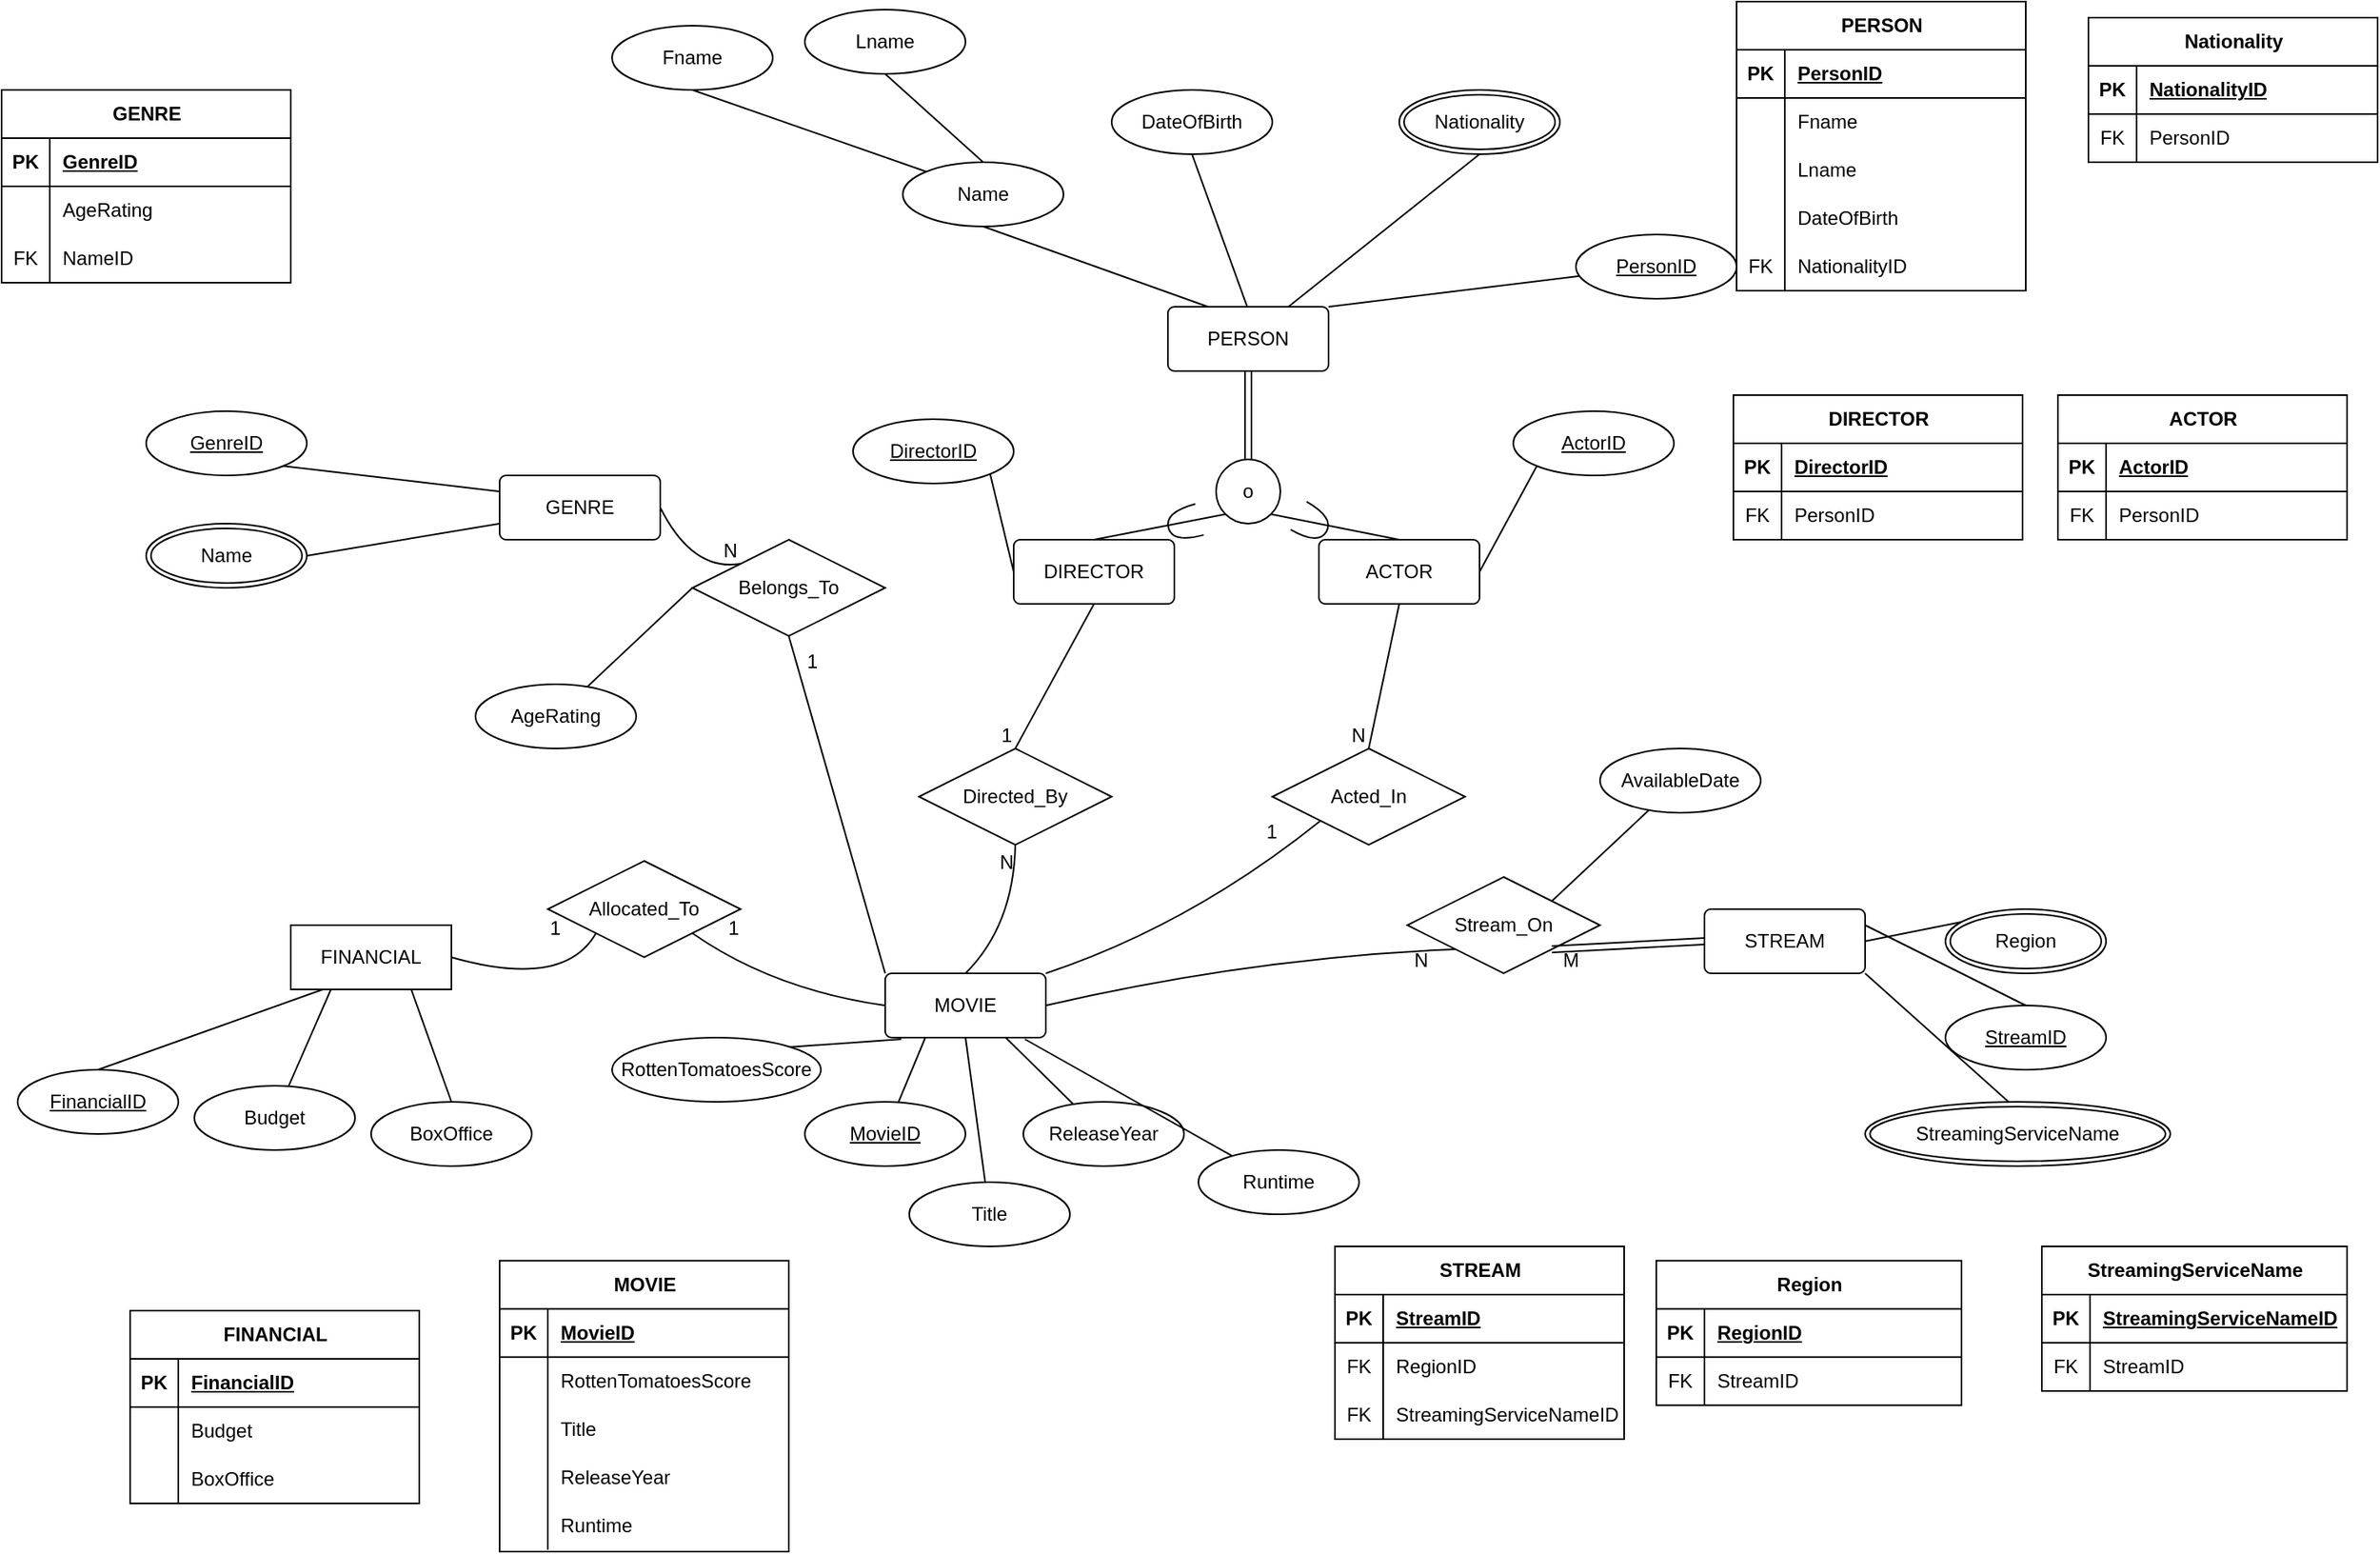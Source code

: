 <mxfile version="24.0.2" type="github">
  <diagram id="R2lEEEUBdFMjLlhIrx00" name="Page-1">
    <mxGraphModel dx="1443" dy="652" grid="1" gridSize="10" guides="1" tooltips="1" connect="1" arrows="1" fold="1" page="1" pageScale="1" pageWidth="850" pageHeight="1100" math="0" shadow="0" extFonts="Permanent Marker^https://fonts.googleapis.com/css?family=Permanent+Marker">
      <root>
        <mxCell id="0" />
        <mxCell id="1" parent="0" />
        <mxCell id="fxX5GoJw1D74PvkWUNWs-8" value="" style="endArrow=none;html=1;rounded=0;fontSize=12;startSize=8;endSize=8;curved=1;exitX=0.25;exitY=0;exitDx=0;exitDy=0;entryX=0.5;entryY=1;entryDx=0;entryDy=0;" parent="1" source="fxX5GoJw1D74PvkWUNWs-40" target="fxX5GoJw1D74PvkWUNWs-46" edge="1">
          <mxGeometry width="50" height="50" relative="1" as="geometry">
            <mxPoint x="-4.0" y="195.36" as="sourcePoint" />
            <mxPoint x="-56.941" y="174.888" as="targetPoint" />
          </mxGeometry>
        </mxCell>
        <mxCell id="fxX5GoJw1D74PvkWUNWs-11" value="" style="endArrow=none;html=1;rounded=0;fontSize=12;startSize=8;endSize=8;curved=1;exitX=0.506;exitY=0.087;exitDx=0;exitDy=0;exitPerimeter=0;entryX=0.5;entryY=1;entryDx=0;entryDy=0;" parent="1" source="fxX5GoJw1D74PvkWUNWs-40" target="fxX5GoJw1D74PvkWUNWs-47" edge="1">
          <mxGeometry width="50" height="50" relative="1" as="geometry">
            <mxPoint x="26.96" y="196.98" as="sourcePoint" />
            <mxPoint x="32.749" y="134.941" as="targetPoint" />
          </mxGeometry>
        </mxCell>
        <mxCell id="fxX5GoJw1D74PvkWUNWs-14" value="" style="endArrow=none;html=1;rounded=0;fontSize=12;startSize=8;endSize=8;curved=1;exitX=0.75;exitY=0;exitDx=0;exitDy=0;entryX=0.5;entryY=1;entryDx=0;entryDy=0;" parent="1" source="fxX5GoJw1D74PvkWUNWs-40" target="e88FpIEF1NWtb49Bq8nE-19" edge="1">
          <mxGeometry width="50" height="50" relative="1" as="geometry">
            <mxPoint x="101.0" y="225" as="sourcePoint" />
            <mxPoint x="171" y="125" as="targetPoint" />
          </mxGeometry>
        </mxCell>
        <mxCell id="fxX5GoJw1D74PvkWUNWs-16" value="" style="endArrow=none;html=1;rounded=0;fontSize=12;startSize=8;endSize=8;curved=1;exitX=0;exitY=0;exitDx=0;exitDy=0;entryX=0.5;entryY=1;entryDx=0;entryDy=0;" parent="1" source="fxX5GoJw1D74PvkWUNWs-46" target="fxX5GoJw1D74PvkWUNWs-49" edge="1">
          <mxGeometry width="50" height="50" relative="1" as="geometry">
            <mxPoint x="-143.44" y="121.24" as="sourcePoint" />
            <mxPoint x="-272.1" y="87.96" as="targetPoint" />
          </mxGeometry>
        </mxCell>
        <mxCell id="fxX5GoJw1D74PvkWUNWs-30" value="" style="endArrow=none;html=1;rounded=0;fontSize=12;startSize=8;endSize=8;curved=1;entryX=0.5;entryY=1;entryDx=0;entryDy=0;exitX=0.5;exitY=0;exitDx=0;exitDy=0;" parent="1" source="fxX5GoJw1D74PvkWUNWs-46" target="fxX5GoJw1D74PvkWUNWs-50" edge="1">
          <mxGeometry width="50" height="50" relative="1" as="geometry">
            <mxPoint x="-134.32" y="117.64" as="sourcePoint" />
            <mxPoint x="-139" y="90" as="targetPoint" />
          </mxGeometry>
        </mxCell>
        <mxCell id="fxX5GoJw1D74PvkWUNWs-34" value="" style="endArrow=none;html=1;rounded=0;fontSize=12;startSize=8;endSize=8;curved=1;exitX=0.5;exitY=0;exitDx=0;exitDy=0;entryX=0;entryY=1;entryDx=0;entryDy=0;" parent="1" source="fxX5GoJw1D74PvkWUNWs-39" target="Y_qJSl2oarL1sRx_zYZ1-1" edge="1">
          <mxGeometry width="50" height="50" relative="1" as="geometry">
            <mxPoint x="-84" y="325" as="sourcePoint" />
            <mxPoint x="41.0" y="255" as="targetPoint" />
          </mxGeometry>
        </mxCell>
        <mxCell id="fxX5GoJw1D74PvkWUNWs-38" value="ACTOR" style="rounded=1;arcSize=10;whiteSpace=wrap;html=1;align=center;" parent="1" vertex="1">
          <mxGeometry x="100" y="350" width="100" height="40" as="geometry" />
        </mxCell>
        <mxCell id="fxX5GoJw1D74PvkWUNWs-39" value="DIRECTOR" style="rounded=1;arcSize=10;whiteSpace=wrap;html=1;align=center;" parent="1" vertex="1">
          <mxGeometry x="-90" y="350" width="100" height="40" as="geometry" />
        </mxCell>
        <mxCell id="fxX5GoJw1D74PvkWUNWs-40" value="PERSON" style="rounded=1;arcSize=10;whiteSpace=wrap;html=1;align=center;" parent="1" vertex="1">
          <mxGeometry x="6" y="205" width="100" height="40" as="geometry" />
        </mxCell>
        <mxCell id="fxX5GoJw1D74PvkWUNWs-43" value="MOVIE" style="rounded=1;arcSize=10;whiteSpace=wrap;html=1;align=center;" parent="1" vertex="1">
          <mxGeometry x="-170" y="620" width="100" height="40" as="geometry" />
        </mxCell>
        <mxCell id="fxX5GoJw1D74PvkWUNWs-44" value="GENRE" style="rounded=1;arcSize=10;whiteSpace=wrap;html=1;align=center;" parent="1" vertex="1">
          <mxGeometry x="-410" y="310" width="100" height="40" as="geometry" />
        </mxCell>
        <mxCell id="fxX5GoJw1D74PvkWUNWs-45" value="&lt;div&gt;STREAM&lt;/div&gt;" style="rounded=1;arcSize=10;whiteSpace=wrap;html=1;align=center;" parent="1" vertex="1">
          <mxGeometry x="340" y="580" width="100" height="40" as="geometry" />
        </mxCell>
        <mxCell id="fxX5GoJw1D74PvkWUNWs-46" value="Name" style="ellipse;whiteSpace=wrap;html=1;align=center;" parent="1" vertex="1">
          <mxGeometry x="-159" y="115" width="100" height="40" as="geometry" />
        </mxCell>
        <mxCell id="fxX5GoJw1D74PvkWUNWs-47" value="DateOfBirth" style="ellipse;whiteSpace=wrap;html=1;align=center;" parent="1" vertex="1">
          <mxGeometry x="-29" y="70" width="100" height="40" as="geometry" />
        </mxCell>
        <mxCell id="fxX5GoJw1D74PvkWUNWs-49" value="Fname" style="ellipse;whiteSpace=wrap;html=1;align=center;" parent="1" vertex="1">
          <mxGeometry x="-340" y="30" width="100" height="40" as="geometry" />
        </mxCell>
        <mxCell id="fxX5GoJw1D74PvkWUNWs-50" value="Lname" style="ellipse;whiteSpace=wrap;html=1;align=center;" parent="1" vertex="1">
          <mxGeometry x="-220" y="20" width="100" height="40" as="geometry" />
        </mxCell>
        <mxCell id="fxX5GoJw1D74PvkWUNWs-51" value="" style="endArrow=none;html=1;rounded=0;fontSize=12;startSize=8;endSize=8;curved=1;entryX=1;entryY=1;entryDx=0;entryDy=0;exitX=0.5;exitY=0;exitDx=0;exitDy=0;" parent="1" source="fxX5GoJw1D74PvkWUNWs-38" target="Y_qJSl2oarL1sRx_zYZ1-1" edge="1">
          <mxGeometry relative="1" as="geometry">
            <mxPoint x="-49" y="295" as="sourcePoint" />
            <mxPoint x="111" y="295" as="targetPoint" />
          </mxGeometry>
        </mxCell>
        <mxCell id="fxX5GoJw1D74PvkWUNWs-55" value="" style="endArrow=none;html=1;rounded=0;fontSize=12;startSize=8;endSize=8;curved=1;exitX=1;exitY=1;exitDx=0;exitDy=0;entryX=0;entryY=0.5;entryDx=0;entryDy=0;" parent="1" source="qy2jAAidcB_i0tZy5J_H-33" target="fxX5GoJw1D74PvkWUNWs-39" edge="1">
          <mxGeometry relative="1" as="geometry">
            <mxPoint x="-129.0" y="315" as="sourcePoint" />
            <mxPoint x="-79" y="375" as="targetPoint" />
          </mxGeometry>
        </mxCell>
        <mxCell id="fxX5GoJw1D74PvkWUNWs-56" value="" style="endArrow=none;html=1;rounded=0;fontSize=12;startSize=8;endSize=8;curved=1;exitX=1;exitY=0.5;exitDx=0;exitDy=0;entryX=0;entryY=1;entryDx=0;entryDy=0;" parent="1" source="fxX5GoJw1D74PvkWUNWs-38" target="qy2jAAidcB_i0tZy5J_H-34" edge="1">
          <mxGeometry relative="1" as="geometry">
            <mxPoint x="191" y="295" as="sourcePoint" />
            <mxPoint x="241.0" y="315" as="targetPoint" />
          </mxGeometry>
        </mxCell>
        <mxCell id="qy2jAAidcB_i0tZy5J_H-3" value="" style="endArrow=none;html=1;rounded=0;fontSize=12;startSize=8;endSize=8;curved=1;exitX=0.5;exitY=1;exitDx=0;exitDy=0;" parent="1" source="fxX5GoJw1D74PvkWUNWs-43" target="qy2jAAidcB_i0tZy5J_H-4" edge="1">
          <mxGeometry relative="1" as="geometry">
            <mxPoint x="-95" y="680" as="sourcePoint" />
            <mxPoint x="-75" y="690" as="targetPoint" />
          </mxGeometry>
        </mxCell>
        <mxCell id="qy2jAAidcB_i0tZy5J_H-4" value="Title" style="ellipse;whiteSpace=wrap;html=1;align=center;" parent="1" vertex="1">
          <mxGeometry x="-155" y="750" width="100" height="40" as="geometry" />
        </mxCell>
        <mxCell id="qy2jAAidcB_i0tZy5J_H-5" value="" style="endArrow=none;html=1;rounded=0;fontSize=12;startSize=8;endSize=8;curved=1;exitX=0.75;exitY=1;exitDx=0;exitDy=0;" parent="1" source="fxX5GoJw1D74PvkWUNWs-43" target="qy2jAAidcB_i0tZy5J_H-6" edge="1">
          <mxGeometry relative="1" as="geometry">
            <mxPoint x="-74" y="704.5" as="sourcePoint" />
            <mxPoint x="-45" y="690" as="targetPoint" />
          </mxGeometry>
        </mxCell>
        <mxCell id="qy2jAAidcB_i0tZy5J_H-6" value="ReleaseYear" style="ellipse;whiteSpace=wrap;html=1;align=center;" parent="1" vertex="1">
          <mxGeometry x="-84" y="700" width="100" height="40" as="geometry" />
        </mxCell>
        <mxCell id="qy2jAAidcB_i0tZy5J_H-7" value="" style="endArrow=none;html=1;rounded=0;fontSize=12;startSize=8;endSize=8;curved=1;exitX=0.87;exitY=1.025;exitDx=0;exitDy=0;exitPerimeter=0;" parent="1" source="fxX5GoJw1D74PvkWUNWs-43" target="qy2jAAidcB_i0tZy5J_H-8" edge="1">
          <mxGeometry relative="1" as="geometry">
            <mxPoint x="-44" y="670" as="sourcePoint" />
            <mxPoint x="75" y="750" as="targetPoint" />
          </mxGeometry>
        </mxCell>
        <mxCell id="qy2jAAidcB_i0tZy5J_H-8" value="&lt;div&gt;Runtime&lt;/div&gt;" style="ellipse;whiteSpace=wrap;html=1;align=center;" parent="1" vertex="1">
          <mxGeometry x="25" y="730" width="100" height="40" as="geometry" />
        </mxCell>
        <mxCell id="qy2jAAidcB_i0tZy5J_H-9" value="" style="endArrow=none;html=1;rounded=0;fontSize=12;startSize=8;endSize=8;curved=1;entryX=0.1;entryY=1.025;entryDx=0;entryDy=0;entryPerimeter=0;exitX=1;exitY=0;exitDx=0;exitDy=0;" parent="1" source="qy2jAAidcB_i0tZy5J_H-12" target="fxX5GoJw1D74PvkWUNWs-43" edge="1">
          <mxGeometry relative="1" as="geometry">
            <mxPoint x="-245" y="650" as="sourcePoint" />
            <mxPoint x="-134" y="670" as="targetPoint" />
          </mxGeometry>
        </mxCell>
        <mxCell id="qy2jAAidcB_i0tZy5J_H-12" value="RottenTomatoesScore" style="ellipse;whiteSpace=wrap;html=1;align=center;" parent="1" vertex="1">
          <mxGeometry x="-340" y="660" width="130" height="40" as="geometry" />
        </mxCell>
        <mxCell id="qy2jAAidcB_i0tZy5J_H-13" value="" style="endArrow=none;html=1;rounded=0;fontSize=12;startSize=8;endSize=8;curved=1;exitX=0.25;exitY=1;exitDx=0;exitDy=0;" parent="1" source="Cwoue6mmqYgSt9HGA66z-36" target="qy2jAAidcB_i0tZy5J_H-14" edge="1">
          <mxGeometry relative="1" as="geometry">
            <mxPoint x="-95" y="660" as="sourcePoint" />
            <mxPoint x="-45" y="830" as="targetPoint" />
          </mxGeometry>
        </mxCell>
        <mxCell id="qy2jAAidcB_i0tZy5J_H-14" value="Budget" style="ellipse;whiteSpace=wrap;html=1;align=center;" parent="1" vertex="1">
          <mxGeometry x="-600" y="690" width="100" height="40" as="geometry" />
        </mxCell>
        <mxCell id="qy2jAAidcB_i0tZy5J_H-15" value="" style="endArrow=none;html=1;rounded=0;fontSize=12;startSize=8;endSize=8;curved=1;entryX=0.75;entryY=1;entryDx=0;entryDy=0;exitX=0.5;exitY=0;exitDx=0;exitDy=0;" parent="1" source="qy2jAAidcB_i0tZy5J_H-16" target="Cwoue6mmqYgSt9HGA66z-36" edge="1">
          <mxGeometry relative="1" as="geometry">
            <mxPoint x="-175" y="810" as="sourcePoint" />
            <mxPoint x="-155" y="800" as="targetPoint" />
          </mxGeometry>
        </mxCell>
        <mxCell id="qy2jAAidcB_i0tZy5J_H-16" value="BoxOffice" style="ellipse;whiteSpace=wrap;html=1;align=center;" parent="1" vertex="1">
          <mxGeometry x="-490" y="700" width="100" height="40" as="geometry" />
        </mxCell>
        <mxCell id="qy2jAAidcB_i0tZy5J_H-17" value="" style="endArrow=none;html=1;rounded=0;fontSize=12;startSize=8;endSize=8;curved=1;entryX=0;entryY=0.25;entryDx=0;entryDy=0;exitX=1;exitY=1;exitDx=0;exitDy=0;" parent="1" source="qy2jAAidcB_i0tZy5J_H-41" target="fxX5GoJw1D74PvkWUNWs-44" edge="1">
          <mxGeometry relative="1" as="geometry">
            <mxPoint x="-527.2" y="311.16" as="sourcePoint" />
            <mxPoint x="-450" y="310" as="targetPoint" />
          </mxGeometry>
        </mxCell>
        <mxCell id="qy2jAAidcB_i0tZy5J_H-19" value="" style="endArrow=none;html=1;rounded=0;fontSize=12;startSize=8;endSize=8;curved=1;entryX=0;entryY=0.75;entryDx=0;entryDy=0;exitX=1;exitY=0.5;exitDx=0;exitDy=0;" parent="1" source="qy2jAAidcB_i0tZy5J_H-31" target="fxX5GoJw1D74PvkWUNWs-44" edge="1">
          <mxGeometry relative="1" as="geometry">
            <mxPoint x="-550" y="360" as="sourcePoint" />
            <mxPoint x="-440" y="350" as="targetPoint" />
          </mxGeometry>
        </mxCell>
        <mxCell id="qy2jAAidcB_i0tZy5J_H-21" value="" style="endArrow=none;html=1;rounded=0;fontSize=12;startSize=8;endSize=8;curved=1;exitX=1;exitY=0.25;exitDx=0;exitDy=0;entryX=0.5;entryY=0;entryDx=0;entryDy=0;" parent="1" source="fxX5GoJw1D74PvkWUNWs-45" target="qy2jAAidcB_i0tZy5J_H-40" edge="1">
          <mxGeometry relative="1" as="geometry">
            <mxPoint x="429" y="750" as="sourcePoint" />
            <mxPoint x="449.934" y="753.848" as="targetPoint" />
          </mxGeometry>
        </mxCell>
        <mxCell id="qy2jAAidcB_i0tZy5J_H-25" value="" style="endArrow=none;html=1;rounded=0;fontSize=12;startSize=8;endSize=8;curved=1;exitX=1;exitY=1;exitDx=0;exitDy=0;entryX=0.511;entryY=0.175;entryDx=0;entryDy=0;entryPerimeter=0;" parent="1" source="fxX5GoJw1D74PvkWUNWs-45" target="e88FpIEF1NWtb49Bq8nE-46" edge="1">
          <mxGeometry relative="1" as="geometry">
            <mxPoint x="389" y="810" as="sourcePoint" />
            <mxPoint x="498.677" y="840.039" as="targetPoint" />
          </mxGeometry>
        </mxCell>
        <mxCell id="qy2jAAidcB_i0tZy5J_H-27" value="" style="endArrow=none;html=1;rounded=0;fontSize=12;startSize=8;endSize=8;curved=1;exitX=1;exitY=0;exitDx=0;exitDy=0;" parent="1" source="Y_qJSl2oarL1sRx_zYZ1-15" target="qy2jAAidcB_i0tZy5J_H-28" edge="1">
          <mxGeometry relative="1" as="geometry">
            <mxPoint x="399" y="700" as="sourcePoint" />
            <mxPoint x="559" y="700" as="targetPoint" />
          </mxGeometry>
        </mxCell>
        <mxCell id="qy2jAAidcB_i0tZy5J_H-28" value="AvailableDate" style="ellipse;whiteSpace=wrap;html=1;align=center;" parent="1" vertex="1">
          <mxGeometry x="275" y="480" width="100" height="40" as="geometry" />
        </mxCell>
        <mxCell id="qy2jAAidcB_i0tZy5J_H-29" value="" style="endArrow=none;html=1;rounded=0;fontSize=12;startSize=8;endSize=8;curved=1;exitX=1;exitY=0.5;exitDx=0;exitDy=0;entryX=0.5;entryY=0;entryDx=0;entryDy=0;" parent="1" source="fxX5GoJw1D74PvkWUNWs-45" target="e88FpIEF1NWtb49Bq8nE-47" edge="1">
          <mxGeometry relative="1" as="geometry">
            <mxPoint x="469" y="778.82" as="sourcePoint" />
            <mxPoint x="609.454" y="760.412" as="targetPoint" />
          </mxGeometry>
        </mxCell>
        <mxCell id="qy2jAAidcB_i0tZy5J_H-31" value="Name" style="ellipse;shape=doubleEllipse;margin=3;whiteSpace=wrap;html=1;align=center;" parent="1" vertex="1">
          <mxGeometry x="-630" y="340" width="100" height="40" as="geometry" />
        </mxCell>
        <mxCell id="qy2jAAidcB_i0tZy5J_H-33" value="&lt;div&gt;DirectorID&lt;/div&gt;" style="ellipse;whiteSpace=wrap;html=1;align=center;fontStyle=4;" parent="1" vertex="1">
          <mxGeometry x="-190" y="275" width="100" height="40" as="geometry" />
        </mxCell>
        <mxCell id="qy2jAAidcB_i0tZy5J_H-34" value="ActorID" style="ellipse;whiteSpace=wrap;html=1;align=center;fontStyle=4;" parent="1" vertex="1">
          <mxGeometry x="221" y="270" width="100" height="40" as="geometry" />
        </mxCell>
        <mxCell id="qy2jAAidcB_i0tZy5J_H-40" value="StreamID" style="ellipse;whiteSpace=wrap;html=1;align=center;fontStyle=4;" parent="1" vertex="1">
          <mxGeometry x="490" y="640" width="100" height="40" as="geometry" />
        </mxCell>
        <mxCell id="qy2jAAidcB_i0tZy5J_H-41" value="GenreID" style="ellipse;whiteSpace=wrap;html=1;align=center;fontStyle=4;" parent="1" vertex="1">
          <mxGeometry x="-630" y="270" width="100" height="40" as="geometry" />
        </mxCell>
        <mxCell id="Y_qJSl2oarL1sRx_zYZ1-1" value="o" style="ellipse;whiteSpace=wrap;html=1;aspect=fixed;" parent="1" vertex="1">
          <mxGeometry x="36" y="300" width="40" height="40" as="geometry" />
        </mxCell>
        <mxCell id="Y_qJSl2oarL1sRx_zYZ1-3" value="" style="shape=link;html=1;rounded=0;fontSize=12;startSize=8;endSize=8;curved=1;exitX=0.5;exitY=1;exitDx=0;exitDy=0;entryX=0.5;entryY=0;entryDx=0;entryDy=0;" parent="1" source="fxX5GoJw1D74PvkWUNWs-40" target="Y_qJSl2oarL1sRx_zYZ1-1" edge="1">
          <mxGeometry relative="1" as="geometry">
            <mxPoint x="-10" y="310" as="sourcePoint" />
            <mxPoint x="150" y="310" as="targetPoint" />
          </mxGeometry>
        </mxCell>
        <mxCell id="Y_qJSl2oarL1sRx_zYZ1-4" value="" style="resizable=0;html=1;whiteSpace=wrap;align=right;verticalAlign=bottom;" parent="Y_qJSl2oarL1sRx_zYZ1-3" connectable="0" vertex="1">
          <mxGeometry x="1" relative="1" as="geometry" />
        </mxCell>
        <mxCell id="Y_qJSl2oarL1sRx_zYZ1-5" value="Directed_By" style="shape=rhombus;perimeter=rhombusPerimeter;whiteSpace=wrap;html=1;align=center;" parent="1" vertex="1">
          <mxGeometry x="-149" y="480" width="120" height="60" as="geometry" />
        </mxCell>
        <mxCell id="Y_qJSl2oarL1sRx_zYZ1-8" value="Acted_In" style="shape=rhombus;perimeter=rhombusPerimeter;whiteSpace=wrap;html=1;align=center;" parent="1" vertex="1">
          <mxGeometry x="71" y="480" width="120" height="60" as="geometry" />
        </mxCell>
        <mxCell id="Y_qJSl2oarL1sRx_zYZ1-11" value="Belongs_To" style="shape=rhombus;perimeter=rhombusPerimeter;whiteSpace=wrap;html=1;align=center;" parent="1" vertex="1">
          <mxGeometry x="-290" y="350" width="120" height="60" as="geometry" />
        </mxCell>
        <mxCell id="Y_qJSl2oarL1sRx_zYZ1-15" value="Stream_On" style="shape=rhombus;perimeter=rhombusPerimeter;whiteSpace=wrap;html=1;align=center;" parent="1" vertex="1">
          <mxGeometry x="155" y="560" width="120" height="60" as="geometry" />
        </mxCell>
        <mxCell id="Y_qJSl2oarL1sRx_zYZ1-22" value="" style="endArrow=none;html=1;rounded=0;fontSize=12;startSize=8;endSize=8;curved=1;exitX=0.25;exitY=1;exitDx=0;exitDy=0;" parent="1" source="fxX5GoJw1D74PvkWUNWs-43" target="Y_qJSl2oarL1sRx_zYZ1-21" edge="1">
          <mxGeometry relative="1" as="geometry">
            <mxPoint x="-145" y="660" as="sourcePoint" />
            <mxPoint x="-157.019" y="690.256" as="targetPoint" />
          </mxGeometry>
        </mxCell>
        <mxCell id="Y_qJSl2oarL1sRx_zYZ1-21" value="MovieID" style="ellipse;whiteSpace=wrap;html=1;align=center;fontStyle=4;" parent="1" vertex="1">
          <mxGeometry x="-220" y="700" width="100" height="40" as="geometry" />
        </mxCell>
        <mxCell id="Cwoue6mmqYgSt9HGA66z-1" value="" style="shape=requiredInterface;html=1;verticalLabelPosition=bottom;sketch=0;direction=south;rotation=75;" parent="1" vertex="1">
          <mxGeometry x="6" y="330" width="20" height="20" as="geometry" />
        </mxCell>
        <mxCell id="Cwoue6mmqYgSt9HGA66z-3" value="" style="shape=requiredInterface;html=1;verticalLabelPosition=bottom;sketch=0;direction=south;rotation=-60;movable=1;resizable=1;rotatable=1;deletable=1;editable=1;locked=0;connectable=1;points=[];" parent="1" vertex="1">
          <mxGeometry x="86" y="330" width="20" height="20" as="geometry" />
        </mxCell>
        <mxCell id="Cwoue6mmqYgSt9HGA66z-9" value="" style="endArrow=none;html=1;rounded=0;fontSize=12;startSize=8;endSize=8;curved=1;entryX=0;entryY=0.5;entryDx=0;entryDy=0;" parent="1" source="Cwoue6mmqYgSt9HGA66z-10" target="Y_qJSl2oarL1sRx_zYZ1-11" edge="1">
          <mxGeometry relative="1" as="geometry">
            <mxPoint x="-380" y="440" as="sourcePoint" />
            <mxPoint x="-220" y="440" as="targetPoint" />
          </mxGeometry>
        </mxCell>
        <mxCell id="Cwoue6mmqYgSt9HGA66z-11" value="" style="endArrow=none;html=1;rounded=0;fontSize=12;startSize=8;endSize=8;curved=1;entryX=0;entryY=0.5;entryDx=0;entryDy=0;" parent="1" target="Cwoue6mmqYgSt9HGA66z-10" edge="1">
          <mxGeometry relative="1" as="geometry">
            <mxPoint x="-380" y="440" as="sourcePoint" />
            <mxPoint x="-290" y="400" as="targetPoint" />
          </mxGeometry>
        </mxCell>
        <mxCell id="Cwoue6mmqYgSt9HGA66z-10" value="AgeRating" style="ellipse;whiteSpace=wrap;html=1;align=center;" parent="1" vertex="1">
          <mxGeometry x="-425" y="440" width="100" height="40" as="geometry" />
        </mxCell>
        <mxCell id="Cwoue6mmqYgSt9HGA66z-12" value="" style="endArrow=none;html=1;rounded=0;fontSize=12;startSize=8;endSize=8;curved=1;exitX=1;exitY=0.5;exitDx=0;exitDy=0;entryX=0;entryY=0;entryDx=0;entryDy=0;" parent="1" source="fxX5GoJw1D74PvkWUNWs-44" target="Y_qJSl2oarL1sRx_zYZ1-11" edge="1">
          <mxGeometry relative="1" as="geometry">
            <mxPoint x="-315" y="245" as="sourcePoint" />
            <mxPoint x="-155" y="245" as="targetPoint" />
            <Array as="points">
              <mxPoint x="-290" y="370" />
            </Array>
          </mxGeometry>
        </mxCell>
        <mxCell id="Cwoue6mmqYgSt9HGA66z-13" value="N" style="resizable=0;html=1;whiteSpace=wrap;align=right;verticalAlign=bottom;" parent="Cwoue6mmqYgSt9HGA66z-12" connectable="0" vertex="1">
          <mxGeometry x="1" relative="1" as="geometry" />
        </mxCell>
        <mxCell id="Cwoue6mmqYgSt9HGA66z-15" value="" style="endArrow=none;html=1;rounded=0;fontSize=12;startSize=8;endSize=8;curved=1;entryX=0.5;entryY=1;entryDx=0;entryDy=0;exitX=0;exitY=0;exitDx=0;exitDy=0;" parent="1" source="fxX5GoJw1D74PvkWUNWs-43" target="Y_qJSl2oarL1sRx_zYZ1-11" edge="1">
          <mxGeometry relative="1" as="geometry">
            <mxPoint x="-360" y="450" as="sourcePoint" />
            <mxPoint x="-200" y="450" as="targetPoint" />
            <Array as="points" />
          </mxGeometry>
        </mxCell>
        <mxCell id="Cwoue6mmqYgSt9HGA66z-16" value="1" style="resizable=0;html=1;whiteSpace=wrap;align=right;verticalAlign=bottom;" parent="Cwoue6mmqYgSt9HGA66z-15" connectable="0" vertex="1">
          <mxGeometry x="1" relative="1" as="geometry">
            <mxPoint x="20" y="25" as="offset" />
          </mxGeometry>
        </mxCell>
        <mxCell id="Cwoue6mmqYgSt9HGA66z-17" value="" style="endArrow=none;html=1;rounded=0;fontSize=12;startSize=8;endSize=8;curved=1;exitX=0.5;exitY=1;exitDx=0;exitDy=0;entryX=0.5;entryY=0;entryDx=0;entryDy=0;" parent="1" source="fxX5GoJw1D74PvkWUNWs-39" target="Y_qJSl2oarL1sRx_zYZ1-5" edge="1">
          <mxGeometry relative="1" as="geometry">
            <mxPoint x="-180" y="460" as="sourcePoint" />
            <mxPoint x="-20" y="460" as="targetPoint" />
          </mxGeometry>
        </mxCell>
        <mxCell id="Cwoue6mmqYgSt9HGA66z-18" value="1" style="resizable=0;html=1;whiteSpace=wrap;align=right;verticalAlign=bottom;" parent="Cwoue6mmqYgSt9HGA66z-17" connectable="0" vertex="1">
          <mxGeometry x="1" relative="1" as="geometry" />
        </mxCell>
        <mxCell id="Cwoue6mmqYgSt9HGA66z-19" value="" style="endArrow=none;html=1;rounded=0;fontSize=12;startSize=8;endSize=8;curved=1;entryX=0.5;entryY=1;entryDx=0;entryDy=0;" parent="1" target="Y_qJSl2oarL1sRx_zYZ1-5" edge="1">
          <mxGeometry relative="1" as="geometry">
            <mxPoint x="-120" y="620" as="sourcePoint" />
            <mxPoint x="-20" y="460" as="targetPoint" />
            <Array as="points">
              <mxPoint x="-90" y="590" />
            </Array>
          </mxGeometry>
        </mxCell>
        <mxCell id="Cwoue6mmqYgSt9HGA66z-20" value="N" style="resizable=0;html=1;whiteSpace=wrap;align=right;verticalAlign=bottom;" parent="Cwoue6mmqYgSt9HGA66z-19" connectable="0" vertex="1">
          <mxGeometry x="1" relative="1" as="geometry">
            <mxPoint y="20" as="offset" />
          </mxGeometry>
        </mxCell>
        <mxCell id="Cwoue6mmqYgSt9HGA66z-22" value="" style="endArrow=none;html=1;rounded=0;fontSize=12;startSize=8;endSize=8;curved=1;entryX=0;entryY=1;entryDx=0;entryDy=0;exitX=1;exitY=0;exitDx=0;exitDy=0;" parent="1" source="fxX5GoJw1D74PvkWUNWs-43" target="Y_qJSl2oarL1sRx_zYZ1-8" edge="1">
          <mxGeometry relative="1" as="geometry">
            <mxPoint x="-70" y="480" as="sourcePoint" />
            <mxPoint x="90" y="480" as="targetPoint" />
            <Array as="points">
              <mxPoint x="20" y="590" />
            </Array>
          </mxGeometry>
        </mxCell>
        <mxCell id="Cwoue6mmqYgSt9HGA66z-23" value="1" style="resizable=0;html=1;whiteSpace=wrap;align=right;verticalAlign=bottom;" parent="Cwoue6mmqYgSt9HGA66z-22" connectable="0" vertex="1">
          <mxGeometry x="1" relative="1" as="geometry">
            <mxPoint x="-25" y="15" as="offset" />
          </mxGeometry>
        </mxCell>
        <mxCell id="Cwoue6mmqYgSt9HGA66z-24" value="" style="endArrow=none;html=1;rounded=0;fontSize=12;startSize=8;endSize=8;curved=1;exitX=0.5;exitY=1;exitDx=0;exitDy=0;entryX=0.5;entryY=0;entryDx=0;entryDy=0;" parent="1" source="fxX5GoJw1D74PvkWUNWs-38" target="Y_qJSl2oarL1sRx_zYZ1-8" edge="1">
          <mxGeometry relative="1" as="geometry">
            <mxPoint x="-70" y="480" as="sourcePoint" />
            <mxPoint x="90" y="480" as="targetPoint" />
          </mxGeometry>
        </mxCell>
        <mxCell id="Cwoue6mmqYgSt9HGA66z-25" value="N" style="resizable=0;html=1;whiteSpace=wrap;align=right;verticalAlign=bottom;" parent="Cwoue6mmqYgSt9HGA66z-24" connectable="0" vertex="1">
          <mxGeometry x="1" relative="1" as="geometry" />
        </mxCell>
        <mxCell id="Cwoue6mmqYgSt9HGA66z-26" value="" style="endArrow=none;html=1;rounded=0;fontSize=12;startSize=8;endSize=8;curved=1;exitX=1;exitY=0.5;exitDx=0;exitDy=0;entryX=0;entryY=1;entryDx=0;entryDy=0;" parent="1" source="fxX5GoJw1D74PvkWUNWs-43" target="Y_qJSl2oarL1sRx_zYZ1-15" edge="1">
          <mxGeometry relative="1" as="geometry">
            <mxPoint x="-30" y="610" as="sourcePoint" />
            <mxPoint x="130" y="610" as="targetPoint" />
            <Array as="points">
              <mxPoint x="60" y="610" />
            </Array>
          </mxGeometry>
        </mxCell>
        <mxCell id="Cwoue6mmqYgSt9HGA66z-27" value="N" style="resizable=0;html=1;whiteSpace=wrap;align=right;verticalAlign=bottom;" parent="Cwoue6mmqYgSt9HGA66z-26" connectable="0" vertex="1">
          <mxGeometry x="1" relative="1" as="geometry">
            <mxPoint x="-15" y="15" as="offset" />
          </mxGeometry>
        </mxCell>
        <mxCell id="Cwoue6mmqYgSt9HGA66z-33" value="" style="shape=link;html=1;rounded=0;fontSize=12;startSize=8;endSize=8;curved=1;exitX=1;exitY=1;exitDx=0;exitDy=0;entryX=0;entryY=0.5;entryDx=0;entryDy=0;" parent="1" source="Y_qJSl2oarL1sRx_zYZ1-15" target="fxX5GoJw1D74PvkWUNWs-45" edge="1">
          <mxGeometry relative="1" as="geometry">
            <mxPoint x="245" y="659.23" as="sourcePoint" />
            <mxPoint x="405" y="659.23" as="targetPoint" />
            <Array as="points" />
          </mxGeometry>
        </mxCell>
        <mxCell id="Cwoue6mmqYgSt9HGA66z-34" value="M" style="resizable=0;html=1;whiteSpace=wrap;align=left;verticalAlign=bottom;" parent="Cwoue6mmqYgSt9HGA66z-33" connectable="0" vertex="1">
          <mxGeometry x="-1" relative="1" as="geometry">
            <mxPoint x="5" y="15" as="offset" />
          </mxGeometry>
        </mxCell>
        <mxCell id="Cwoue6mmqYgSt9HGA66z-36" value="FINANCIAL" style="whiteSpace=wrap;html=1;align=center;" parent="1" vertex="1">
          <mxGeometry x="-540" y="590" width="100" height="40" as="geometry" />
        </mxCell>
        <mxCell id="Cwoue6mmqYgSt9HGA66z-37" value="" style="endArrow=none;html=1;rounded=0;fontSize=12;startSize=8;endSize=8;curved=1;exitX=0.5;exitY=0;exitDx=0;exitDy=0;" parent="1" source="Cwoue6mmqYgSt9HGA66z-38" edge="1">
          <mxGeometry relative="1" as="geometry">
            <mxPoint x="-670" y="670" as="sourcePoint" />
            <mxPoint x="-520" y="630" as="targetPoint" />
          </mxGeometry>
        </mxCell>
        <mxCell id="Cwoue6mmqYgSt9HGA66z-38" value="FinancialID" style="ellipse;whiteSpace=wrap;html=1;align=center;fontStyle=4;" parent="1" vertex="1">
          <mxGeometry x="-710" y="680" width="100" height="40" as="geometry" />
        </mxCell>
        <mxCell id="Cwoue6mmqYgSt9HGA66z-39" value="Allocated_To" style="shape=rhombus;perimeter=rhombusPerimeter;whiteSpace=wrap;html=1;align=center;" parent="1" vertex="1">
          <mxGeometry x="-380" y="550" width="120" height="60" as="geometry" />
        </mxCell>
        <mxCell id="Cwoue6mmqYgSt9HGA66z-40" value="" style="endArrow=none;html=1;rounded=0;fontSize=12;startSize=8;endSize=8;curved=1;exitX=1;exitY=0.5;exitDx=0;exitDy=0;entryX=0;entryY=1;entryDx=0;entryDy=0;" parent="1" source="Cwoue6mmqYgSt9HGA66z-36" target="Cwoue6mmqYgSt9HGA66z-39" edge="1">
          <mxGeometry relative="1" as="geometry">
            <mxPoint x="-440" y="570" as="sourcePoint" />
            <mxPoint x="-280" y="570" as="targetPoint" />
            <Array as="points">
              <mxPoint x="-370" y="630" />
            </Array>
          </mxGeometry>
        </mxCell>
        <mxCell id="Cwoue6mmqYgSt9HGA66z-41" value="1" style="resizable=0;html=1;whiteSpace=wrap;align=right;verticalAlign=bottom;" parent="Cwoue6mmqYgSt9HGA66z-40" connectable="0" vertex="1">
          <mxGeometry x="1" relative="1" as="geometry">
            <mxPoint x="-20" y="5" as="offset" />
          </mxGeometry>
        </mxCell>
        <mxCell id="Cwoue6mmqYgSt9HGA66z-42" value="" style="endArrow=none;html=1;rounded=0;fontSize=12;startSize=8;endSize=8;curved=1;entryX=1;entryY=1;entryDx=0;entryDy=0;exitX=0;exitY=0.5;exitDx=0;exitDy=0;" parent="1" source="fxX5GoJw1D74PvkWUNWs-43" target="Cwoue6mmqYgSt9HGA66z-39" edge="1">
          <mxGeometry relative="1" as="geometry">
            <mxPoint x="-370" y="520" as="sourcePoint" />
            <mxPoint x="-210" y="520" as="targetPoint" />
            <Array as="points">
              <mxPoint x="-240" y="630" />
            </Array>
          </mxGeometry>
        </mxCell>
        <mxCell id="Cwoue6mmqYgSt9HGA66z-43" value="1" style="resizable=0;html=1;whiteSpace=wrap;align=right;verticalAlign=bottom;" parent="Cwoue6mmqYgSt9HGA66z-42" connectable="0" vertex="1">
          <mxGeometry x="1" relative="1" as="geometry">
            <mxPoint x="30" y="5" as="offset" />
          </mxGeometry>
        </mxCell>
        <mxCell id="pVGuPPEyq8IoHFIb6aWb-1" value="MOVIE" style="shape=table;startSize=30;container=1;collapsible=1;childLayout=tableLayout;fixedRows=1;rowLines=0;fontStyle=1;align=center;resizeLast=1;html=1;" parent="1" vertex="1">
          <mxGeometry x="-410" y="798.82" width="180" height="181.18" as="geometry" />
        </mxCell>
        <mxCell id="pVGuPPEyq8IoHFIb6aWb-2" value="" style="shape=tableRow;horizontal=0;startSize=0;swimlaneHead=0;swimlaneBody=0;fillColor=none;collapsible=0;dropTarget=0;points=[[0,0.5],[1,0.5]];portConstraint=eastwest;top=0;left=0;right=0;bottom=1;" parent="pVGuPPEyq8IoHFIb6aWb-1" vertex="1">
          <mxGeometry y="30" width="180" height="30" as="geometry" />
        </mxCell>
        <mxCell id="pVGuPPEyq8IoHFIb6aWb-3" value="PK" style="shape=partialRectangle;connectable=0;fillColor=none;top=0;left=0;bottom=0;right=0;fontStyle=1;overflow=hidden;whiteSpace=wrap;html=1;" parent="pVGuPPEyq8IoHFIb6aWb-2" vertex="1">
          <mxGeometry width="30" height="30" as="geometry">
            <mxRectangle width="30" height="30" as="alternateBounds" />
          </mxGeometry>
        </mxCell>
        <mxCell id="pVGuPPEyq8IoHFIb6aWb-4" value="MovieID" style="shape=partialRectangle;connectable=0;fillColor=none;top=0;left=0;bottom=0;right=0;align=left;spacingLeft=6;fontStyle=5;overflow=hidden;whiteSpace=wrap;html=1;" parent="pVGuPPEyq8IoHFIb6aWb-2" vertex="1">
          <mxGeometry x="30" width="150" height="30" as="geometry">
            <mxRectangle width="150" height="30" as="alternateBounds" />
          </mxGeometry>
        </mxCell>
        <mxCell id="pVGuPPEyq8IoHFIb6aWb-5" value="" style="shape=tableRow;horizontal=0;startSize=0;swimlaneHead=0;swimlaneBody=0;fillColor=none;collapsible=0;dropTarget=0;points=[[0,0.5],[1,0.5]];portConstraint=eastwest;top=0;left=0;right=0;bottom=0;" parent="pVGuPPEyq8IoHFIb6aWb-1" vertex="1">
          <mxGeometry y="60" width="180" height="30" as="geometry" />
        </mxCell>
        <mxCell id="pVGuPPEyq8IoHFIb6aWb-6" value="" style="shape=partialRectangle;connectable=0;fillColor=none;top=0;left=0;bottom=0;right=0;editable=1;overflow=hidden;whiteSpace=wrap;html=1;" parent="pVGuPPEyq8IoHFIb6aWb-5" vertex="1">
          <mxGeometry width="30" height="30" as="geometry">
            <mxRectangle width="30" height="30" as="alternateBounds" />
          </mxGeometry>
        </mxCell>
        <mxCell id="pVGuPPEyq8IoHFIb6aWb-7" value="RottenTomatoesScore" style="shape=partialRectangle;connectable=0;fillColor=none;top=0;left=0;bottom=0;right=0;align=left;spacingLeft=6;overflow=hidden;whiteSpace=wrap;html=1;" parent="pVGuPPEyq8IoHFIb6aWb-5" vertex="1">
          <mxGeometry x="30" width="150" height="30" as="geometry">
            <mxRectangle width="150" height="30" as="alternateBounds" />
          </mxGeometry>
        </mxCell>
        <mxCell id="pVGuPPEyq8IoHFIb6aWb-8" value="" style="shape=tableRow;horizontal=0;startSize=0;swimlaneHead=0;swimlaneBody=0;fillColor=none;collapsible=0;dropTarget=0;points=[[0,0.5],[1,0.5]];portConstraint=eastwest;top=0;left=0;right=0;bottom=0;" parent="pVGuPPEyq8IoHFIb6aWb-1" vertex="1">
          <mxGeometry y="90" width="180" height="30" as="geometry" />
        </mxCell>
        <mxCell id="pVGuPPEyq8IoHFIb6aWb-9" value="" style="shape=partialRectangle;connectable=0;fillColor=none;top=0;left=0;bottom=0;right=0;editable=1;overflow=hidden;whiteSpace=wrap;html=1;" parent="pVGuPPEyq8IoHFIb6aWb-8" vertex="1">
          <mxGeometry width="30" height="30" as="geometry">
            <mxRectangle width="30" height="30" as="alternateBounds" />
          </mxGeometry>
        </mxCell>
        <mxCell id="pVGuPPEyq8IoHFIb6aWb-10" value="Title" style="shape=partialRectangle;connectable=0;fillColor=none;top=0;left=0;bottom=0;right=0;align=left;spacingLeft=6;overflow=hidden;whiteSpace=wrap;html=1;" parent="pVGuPPEyq8IoHFIb6aWb-8" vertex="1">
          <mxGeometry x="30" width="150" height="30" as="geometry">
            <mxRectangle width="150" height="30" as="alternateBounds" />
          </mxGeometry>
        </mxCell>
        <mxCell id="pVGuPPEyq8IoHFIb6aWb-11" value="" style="shape=tableRow;horizontal=0;startSize=0;swimlaneHead=0;swimlaneBody=0;fillColor=none;collapsible=0;dropTarget=0;points=[[0,0.5],[1,0.5]];portConstraint=eastwest;top=0;left=0;right=0;bottom=0;" parent="pVGuPPEyq8IoHFIb6aWb-1" vertex="1">
          <mxGeometry y="120" width="180" height="30" as="geometry" />
        </mxCell>
        <mxCell id="pVGuPPEyq8IoHFIb6aWb-12" value="&lt;div&gt;&lt;br&gt;&lt;/div&gt;" style="shape=partialRectangle;connectable=0;fillColor=none;top=0;left=0;bottom=0;right=0;editable=1;overflow=hidden;whiteSpace=wrap;html=1;" parent="pVGuPPEyq8IoHFIb6aWb-11" vertex="1">
          <mxGeometry width="30" height="30" as="geometry">
            <mxRectangle width="30" height="30" as="alternateBounds" />
          </mxGeometry>
        </mxCell>
        <mxCell id="pVGuPPEyq8IoHFIb6aWb-13" value="ReleaseYear" style="shape=partialRectangle;connectable=0;fillColor=none;top=0;left=0;bottom=0;right=0;align=left;spacingLeft=6;overflow=hidden;whiteSpace=wrap;html=1;" parent="pVGuPPEyq8IoHFIb6aWb-11" vertex="1">
          <mxGeometry x="30" width="150" height="30" as="geometry">
            <mxRectangle width="150" height="30" as="alternateBounds" />
          </mxGeometry>
        </mxCell>
        <mxCell id="pVGuPPEyq8IoHFIb6aWb-15" value="" style="shape=tableRow;horizontal=0;startSize=0;swimlaneHead=0;swimlaneBody=0;fillColor=none;collapsible=0;dropTarget=0;points=[[0,0.5],[1,0.5]];portConstraint=eastwest;top=0;left=0;right=0;bottom=0;" parent="pVGuPPEyq8IoHFIb6aWb-1" vertex="1">
          <mxGeometry y="150" width="180" height="30" as="geometry" />
        </mxCell>
        <mxCell id="pVGuPPEyq8IoHFIb6aWb-16" value="&lt;div&gt;&lt;br&gt;&lt;/div&gt;" style="shape=partialRectangle;connectable=0;fillColor=none;top=0;left=0;bottom=0;right=0;editable=1;overflow=hidden;whiteSpace=wrap;html=1;" parent="pVGuPPEyq8IoHFIb6aWb-15" vertex="1">
          <mxGeometry width="30" height="30" as="geometry">
            <mxRectangle width="30" height="30" as="alternateBounds" />
          </mxGeometry>
        </mxCell>
        <mxCell id="pVGuPPEyq8IoHFIb6aWb-17" value="Runtime" style="shape=partialRectangle;connectable=0;fillColor=none;top=0;left=0;bottom=0;right=0;align=left;spacingLeft=6;overflow=hidden;whiteSpace=wrap;html=1;" parent="pVGuPPEyq8IoHFIb6aWb-15" vertex="1">
          <mxGeometry x="30" width="150" height="30" as="geometry">
            <mxRectangle width="150" height="30" as="alternateBounds" />
          </mxGeometry>
        </mxCell>
        <mxCell id="pVGuPPEyq8IoHFIb6aWb-18" value="STREAM" style="shape=table;startSize=30;container=1;collapsible=1;childLayout=tableLayout;fixedRows=1;rowLines=0;fontStyle=1;align=center;resizeLast=1;html=1;" parent="1" vertex="1">
          <mxGeometry x="110" y="790" width="180" height="120" as="geometry" />
        </mxCell>
        <mxCell id="pVGuPPEyq8IoHFIb6aWb-19" value="" style="shape=tableRow;horizontal=0;startSize=0;swimlaneHead=0;swimlaneBody=0;fillColor=none;collapsible=0;dropTarget=0;points=[[0,0.5],[1,0.5]];portConstraint=eastwest;top=0;left=0;right=0;bottom=1;" parent="pVGuPPEyq8IoHFIb6aWb-18" vertex="1">
          <mxGeometry y="30" width="180" height="30" as="geometry" />
        </mxCell>
        <mxCell id="pVGuPPEyq8IoHFIb6aWb-20" value="PK" style="shape=partialRectangle;connectable=0;fillColor=none;top=0;left=0;bottom=0;right=0;fontStyle=1;overflow=hidden;whiteSpace=wrap;html=1;" parent="pVGuPPEyq8IoHFIb6aWb-19" vertex="1">
          <mxGeometry width="30" height="30" as="geometry">
            <mxRectangle width="30" height="30" as="alternateBounds" />
          </mxGeometry>
        </mxCell>
        <mxCell id="pVGuPPEyq8IoHFIb6aWb-21" value="StreamID" style="shape=partialRectangle;connectable=0;fillColor=none;top=0;left=0;bottom=0;right=0;align=left;spacingLeft=6;fontStyle=5;overflow=hidden;whiteSpace=wrap;html=1;" parent="pVGuPPEyq8IoHFIb6aWb-19" vertex="1">
          <mxGeometry x="30" width="150" height="30" as="geometry">
            <mxRectangle width="150" height="30" as="alternateBounds" />
          </mxGeometry>
        </mxCell>
        <mxCell id="pVGuPPEyq8IoHFIb6aWb-22" value="" style="shape=tableRow;horizontal=0;startSize=0;swimlaneHead=0;swimlaneBody=0;fillColor=none;collapsible=0;dropTarget=0;points=[[0,0.5],[1,0.5]];portConstraint=eastwest;top=0;left=0;right=0;bottom=0;" parent="pVGuPPEyq8IoHFIb6aWb-18" vertex="1">
          <mxGeometry y="60" width="180" height="30" as="geometry" />
        </mxCell>
        <mxCell id="pVGuPPEyq8IoHFIb6aWb-23" value="FK" style="shape=partialRectangle;connectable=0;fillColor=none;top=0;left=0;bottom=0;right=0;editable=1;overflow=hidden;whiteSpace=wrap;html=1;" parent="pVGuPPEyq8IoHFIb6aWb-22" vertex="1">
          <mxGeometry width="30" height="30" as="geometry">
            <mxRectangle width="30" height="30" as="alternateBounds" />
          </mxGeometry>
        </mxCell>
        <mxCell id="pVGuPPEyq8IoHFIb6aWb-24" value="RegionID" style="shape=partialRectangle;connectable=0;fillColor=none;top=0;left=0;bottom=0;right=0;align=left;spacingLeft=6;overflow=hidden;whiteSpace=wrap;html=1;" parent="pVGuPPEyq8IoHFIb6aWb-22" vertex="1">
          <mxGeometry x="30" width="150" height="30" as="geometry">
            <mxRectangle width="150" height="30" as="alternateBounds" />
          </mxGeometry>
        </mxCell>
        <mxCell id="pVGuPPEyq8IoHFIb6aWb-25" value="" style="shape=tableRow;horizontal=0;startSize=0;swimlaneHead=0;swimlaneBody=0;fillColor=none;collapsible=0;dropTarget=0;points=[[0,0.5],[1,0.5]];portConstraint=eastwest;top=0;left=0;right=0;bottom=0;" parent="pVGuPPEyq8IoHFIb6aWb-18" vertex="1">
          <mxGeometry y="90" width="180" height="30" as="geometry" />
        </mxCell>
        <mxCell id="pVGuPPEyq8IoHFIb6aWb-26" value="FK" style="shape=partialRectangle;connectable=0;fillColor=none;top=0;left=0;bottom=0;right=0;editable=1;overflow=hidden;whiteSpace=wrap;html=1;" parent="pVGuPPEyq8IoHFIb6aWb-25" vertex="1">
          <mxGeometry width="30" height="30" as="geometry">
            <mxRectangle width="30" height="30" as="alternateBounds" />
          </mxGeometry>
        </mxCell>
        <mxCell id="pVGuPPEyq8IoHFIb6aWb-27" value="StreamingServiceNameID" style="shape=partialRectangle;connectable=0;fillColor=none;top=0;left=0;bottom=0;right=0;align=left;spacingLeft=6;overflow=hidden;whiteSpace=wrap;html=1;" parent="pVGuPPEyq8IoHFIb6aWb-25" vertex="1">
          <mxGeometry x="30" width="150" height="30" as="geometry">
            <mxRectangle width="150" height="30" as="alternateBounds" />
          </mxGeometry>
        </mxCell>
        <mxCell id="pVGuPPEyq8IoHFIb6aWb-35" value="FINANCIAL" style="shape=table;startSize=30;container=1;collapsible=1;childLayout=tableLayout;fixedRows=1;rowLines=0;fontStyle=1;align=center;resizeLast=1;html=1;" parent="1" vertex="1">
          <mxGeometry x="-640" y="830" width="180" height="120" as="geometry" />
        </mxCell>
        <mxCell id="pVGuPPEyq8IoHFIb6aWb-36" value="" style="shape=tableRow;horizontal=0;startSize=0;swimlaneHead=0;swimlaneBody=0;fillColor=none;collapsible=0;dropTarget=0;points=[[0,0.5],[1,0.5]];portConstraint=eastwest;top=0;left=0;right=0;bottom=1;" parent="pVGuPPEyq8IoHFIb6aWb-35" vertex="1">
          <mxGeometry y="30" width="180" height="30" as="geometry" />
        </mxCell>
        <mxCell id="pVGuPPEyq8IoHFIb6aWb-37" value="PK" style="shape=partialRectangle;connectable=0;fillColor=none;top=0;left=0;bottom=0;right=0;fontStyle=1;overflow=hidden;whiteSpace=wrap;html=1;" parent="pVGuPPEyq8IoHFIb6aWb-36" vertex="1">
          <mxGeometry width="30" height="30" as="geometry">
            <mxRectangle width="30" height="30" as="alternateBounds" />
          </mxGeometry>
        </mxCell>
        <mxCell id="pVGuPPEyq8IoHFIb6aWb-38" value="FinancialID" style="shape=partialRectangle;connectable=0;fillColor=none;top=0;left=0;bottom=0;right=0;align=left;spacingLeft=6;fontStyle=5;overflow=hidden;whiteSpace=wrap;html=1;" parent="pVGuPPEyq8IoHFIb6aWb-36" vertex="1">
          <mxGeometry x="30" width="150" height="30" as="geometry">
            <mxRectangle width="150" height="30" as="alternateBounds" />
          </mxGeometry>
        </mxCell>
        <mxCell id="pVGuPPEyq8IoHFIb6aWb-39" value="" style="shape=tableRow;horizontal=0;startSize=0;swimlaneHead=0;swimlaneBody=0;fillColor=none;collapsible=0;dropTarget=0;points=[[0,0.5],[1,0.5]];portConstraint=eastwest;top=0;left=0;right=0;bottom=0;" parent="pVGuPPEyq8IoHFIb6aWb-35" vertex="1">
          <mxGeometry y="60" width="180" height="30" as="geometry" />
        </mxCell>
        <mxCell id="pVGuPPEyq8IoHFIb6aWb-40" value="" style="shape=partialRectangle;connectable=0;fillColor=none;top=0;left=0;bottom=0;right=0;editable=1;overflow=hidden;whiteSpace=wrap;html=1;" parent="pVGuPPEyq8IoHFIb6aWb-39" vertex="1">
          <mxGeometry width="30" height="30" as="geometry">
            <mxRectangle width="30" height="30" as="alternateBounds" />
          </mxGeometry>
        </mxCell>
        <mxCell id="pVGuPPEyq8IoHFIb6aWb-41" value="Budget" style="shape=partialRectangle;connectable=0;fillColor=none;top=0;left=0;bottom=0;right=0;align=left;spacingLeft=6;overflow=hidden;whiteSpace=wrap;html=1;" parent="pVGuPPEyq8IoHFIb6aWb-39" vertex="1">
          <mxGeometry x="30" width="150" height="30" as="geometry">
            <mxRectangle width="150" height="30" as="alternateBounds" />
          </mxGeometry>
        </mxCell>
        <mxCell id="pVGuPPEyq8IoHFIb6aWb-42" value="" style="shape=tableRow;horizontal=0;startSize=0;swimlaneHead=0;swimlaneBody=0;fillColor=none;collapsible=0;dropTarget=0;points=[[0,0.5],[1,0.5]];portConstraint=eastwest;top=0;left=0;right=0;bottom=0;" parent="pVGuPPEyq8IoHFIb6aWb-35" vertex="1">
          <mxGeometry y="90" width="180" height="30" as="geometry" />
        </mxCell>
        <mxCell id="pVGuPPEyq8IoHFIb6aWb-43" value="" style="shape=partialRectangle;connectable=0;fillColor=none;top=0;left=0;bottom=0;right=0;editable=1;overflow=hidden;whiteSpace=wrap;html=1;" parent="pVGuPPEyq8IoHFIb6aWb-42" vertex="1">
          <mxGeometry width="30" height="30" as="geometry">
            <mxRectangle width="30" height="30" as="alternateBounds" />
          </mxGeometry>
        </mxCell>
        <mxCell id="pVGuPPEyq8IoHFIb6aWb-44" value="BoxOffice" style="shape=partialRectangle;connectable=0;fillColor=none;top=0;left=0;bottom=0;right=0;align=left;spacingLeft=6;overflow=hidden;whiteSpace=wrap;html=1;" parent="pVGuPPEyq8IoHFIb6aWb-42" vertex="1">
          <mxGeometry x="30" width="150" height="30" as="geometry">
            <mxRectangle width="150" height="30" as="alternateBounds" />
          </mxGeometry>
        </mxCell>
        <mxCell id="pVGuPPEyq8IoHFIb6aWb-48" value="GENRE" style="shape=table;startSize=30;container=1;collapsible=1;childLayout=tableLayout;fixedRows=1;rowLines=0;fontStyle=1;align=center;resizeLast=1;html=1;" parent="1" vertex="1">
          <mxGeometry x="-720" y="70" width="180" height="120" as="geometry" />
        </mxCell>
        <mxCell id="pVGuPPEyq8IoHFIb6aWb-49" value="" style="shape=tableRow;horizontal=0;startSize=0;swimlaneHead=0;swimlaneBody=0;fillColor=none;collapsible=0;dropTarget=0;points=[[0,0.5],[1,0.5]];portConstraint=eastwest;top=0;left=0;right=0;bottom=1;" parent="pVGuPPEyq8IoHFIb6aWb-48" vertex="1">
          <mxGeometry y="30" width="180" height="30" as="geometry" />
        </mxCell>
        <mxCell id="pVGuPPEyq8IoHFIb6aWb-50" value="PK" style="shape=partialRectangle;connectable=0;fillColor=none;top=0;left=0;bottom=0;right=0;fontStyle=1;overflow=hidden;whiteSpace=wrap;html=1;" parent="pVGuPPEyq8IoHFIb6aWb-49" vertex="1">
          <mxGeometry width="30" height="30" as="geometry">
            <mxRectangle width="30" height="30" as="alternateBounds" />
          </mxGeometry>
        </mxCell>
        <mxCell id="pVGuPPEyq8IoHFIb6aWb-51" value="GenreID" style="shape=partialRectangle;connectable=0;fillColor=none;top=0;left=0;bottom=0;right=0;align=left;spacingLeft=6;fontStyle=5;overflow=hidden;whiteSpace=wrap;html=1;" parent="pVGuPPEyq8IoHFIb6aWb-49" vertex="1">
          <mxGeometry x="30" width="150" height="30" as="geometry">
            <mxRectangle width="150" height="30" as="alternateBounds" />
          </mxGeometry>
        </mxCell>
        <mxCell id="pVGuPPEyq8IoHFIb6aWb-52" value="" style="shape=tableRow;horizontal=0;startSize=0;swimlaneHead=0;swimlaneBody=0;fillColor=none;collapsible=0;dropTarget=0;points=[[0,0.5],[1,0.5]];portConstraint=eastwest;top=0;left=0;right=0;bottom=0;" parent="pVGuPPEyq8IoHFIb6aWb-48" vertex="1">
          <mxGeometry y="60" width="180" height="30" as="geometry" />
        </mxCell>
        <mxCell id="pVGuPPEyq8IoHFIb6aWb-53" value="" style="shape=partialRectangle;connectable=0;fillColor=none;top=0;left=0;bottom=0;right=0;editable=1;overflow=hidden;whiteSpace=wrap;html=1;" parent="pVGuPPEyq8IoHFIb6aWb-52" vertex="1">
          <mxGeometry width="30" height="30" as="geometry">
            <mxRectangle width="30" height="30" as="alternateBounds" />
          </mxGeometry>
        </mxCell>
        <mxCell id="pVGuPPEyq8IoHFIb6aWb-54" value="AgeRating" style="shape=partialRectangle;connectable=0;fillColor=none;top=0;left=0;bottom=0;right=0;align=left;spacingLeft=6;overflow=hidden;whiteSpace=wrap;html=1;" parent="pVGuPPEyq8IoHFIb6aWb-52" vertex="1">
          <mxGeometry x="30" width="150" height="30" as="geometry">
            <mxRectangle width="150" height="30" as="alternateBounds" />
          </mxGeometry>
        </mxCell>
        <mxCell id="pVGuPPEyq8IoHFIb6aWb-55" value="" style="shape=tableRow;horizontal=0;startSize=0;swimlaneHead=0;swimlaneBody=0;fillColor=none;collapsible=0;dropTarget=0;points=[[0,0.5],[1,0.5]];portConstraint=eastwest;top=0;left=0;right=0;bottom=0;" parent="pVGuPPEyq8IoHFIb6aWb-48" vertex="1">
          <mxGeometry y="90" width="180" height="30" as="geometry" />
        </mxCell>
        <mxCell id="pVGuPPEyq8IoHFIb6aWb-56" value="FK" style="shape=partialRectangle;connectable=0;fillColor=none;top=0;left=0;bottom=0;right=0;editable=1;overflow=hidden;whiteSpace=wrap;html=1;" parent="pVGuPPEyq8IoHFIb6aWb-55" vertex="1">
          <mxGeometry width="30" height="30" as="geometry">
            <mxRectangle width="30" height="30" as="alternateBounds" />
          </mxGeometry>
        </mxCell>
        <mxCell id="pVGuPPEyq8IoHFIb6aWb-57" value="NameID" style="shape=partialRectangle;connectable=0;fillColor=none;top=0;left=0;bottom=0;right=0;align=left;spacingLeft=6;overflow=hidden;whiteSpace=wrap;html=1;" parent="pVGuPPEyq8IoHFIb6aWb-55" vertex="1">
          <mxGeometry x="30" width="150" height="30" as="geometry">
            <mxRectangle width="150" height="30" as="alternateBounds" />
          </mxGeometry>
        </mxCell>
        <mxCell id="e88FpIEF1NWtb49Bq8nE-1" value="" style="endArrow=none;html=1;rounded=0;fontSize=12;startSize=8;endSize=8;curved=1;exitX=1;exitY=0;exitDx=0;exitDy=0;" edge="1" parent="1" source="fxX5GoJw1D74PvkWUNWs-40" target="e88FpIEF1NWtb49Bq8nE-2">
          <mxGeometry relative="1" as="geometry">
            <mxPoint x="150" y="180" as="sourcePoint" />
            <mxPoint x="310" y="180" as="targetPoint" />
          </mxGeometry>
        </mxCell>
        <mxCell id="e88FpIEF1NWtb49Bq8nE-2" value="PersonID" style="ellipse;whiteSpace=wrap;html=1;align=center;fontStyle=4;" vertex="1" parent="1">
          <mxGeometry x="260" y="160" width="100" height="40" as="geometry" />
        </mxCell>
        <mxCell id="e88FpIEF1NWtb49Bq8nE-3" value="PERSON" style="shape=table;startSize=30;container=1;collapsible=1;childLayout=tableLayout;fixedRows=1;rowLines=0;fontStyle=1;align=center;resizeLast=1;html=1;" vertex="1" parent="1">
          <mxGeometry x="360" y="15" width="180" height="180" as="geometry" />
        </mxCell>
        <mxCell id="e88FpIEF1NWtb49Bq8nE-4" value="" style="shape=tableRow;horizontal=0;startSize=0;swimlaneHead=0;swimlaneBody=0;fillColor=none;collapsible=0;dropTarget=0;points=[[0,0.5],[1,0.5]];portConstraint=eastwest;top=0;left=0;right=0;bottom=1;" vertex="1" parent="e88FpIEF1NWtb49Bq8nE-3">
          <mxGeometry y="30" width="180" height="30" as="geometry" />
        </mxCell>
        <mxCell id="e88FpIEF1NWtb49Bq8nE-5" value="PK" style="shape=partialRectangle;connectable=0;fillColor=none;top=0;left=0;bottom=0;right=0;fontStyle=1;overflow=hidden;whiteSpace=wrap;html=1;" vertex="1" parent="e88FpIEF1NWtb49Bq8nE-4">
          <mxGeometry width="30" height="30" as="geometry">
            <mxRectangle width="30" height="30" as="alternateBounds" />
          </mxGeometry>
        </mxCell>
        <mxCell id="e88FpIEF1NWtb49Bq8nE-6" value="PersonID" style="shape=partialRectangle;connectable=0;fillColor=none;top=0;left=0;bottom=0;right=0;align=left;spacingLeft=6;fontStyle=5;overflow=hidden;whiteSpace=wrap;html=1;" vertex="1" parent="e88FpIEF1NWtb49Bq8nE-4">
          <mxGeometry x="30" width="150" height="30" as="geometry">
            <mxRectangle width="150" height="30" as="alternateBounds" />
          </mxGeometry>
        </mxCell>
        <mxCell id="e88FpIEF1NWtb49Bq8nE-7" value="" style="shape=tableRow;horizontal=0;startSize=0;swimlaneHead=0;swimlaneBody=0;fillColor=none;collapsible=0;dropTarget=0;points=[[0,0.5],[1,0.5]];portConstraint=eastwest;top=0;left=0;right=0;bottom=0;" vertex="1" parent="e88FpIEF1NWtb49Bq8nE-3">
          <mxGeometry y="60" width="180" height="30" as="geometry" />
        </mxCell>
        <mxCell id="e88FpIEF1NWtb49Bq8nE-8" value="" style="shape=partialRectangle;connectable=0;fillColor=none;top=0;left=0;bottom=0;right=0;editable=1;overflow=hidden;whiteSpace=wrap;html=1;" vertex="1" parent="e88FpIEF1NWtb49Bq8nE-7">
          <mxGeometry width="30" height="30" as="geometry">
            <mxRectangle width="30" height="30" as="alternateBounds" />
          </mxGeometry>
        </mxCell>
        <mxCell id="e88FpIEF1NWtb49Bq8nE-9" value="Fname" style="shape=partialRectangle;connectable=0;fillColor=none;top=0;left=0;bottom=0;right=0;align=left;spacingLeft=6;overflow=hidden;whiteSpace=wrap;html=1;" vertex="1" parent="e88FpIEF1NWtb49Bq8nE-7">
          <mxGeometry x="30" width="150" height="30" as="geometry">
            <mxRectangle width="150" height="30" as="alternateBounds" />
          </mxGeometry>
        </mxCell>
        <mxCell id="e88FpIEF1NWtb49Bq8nE-10" value="" style="shape=tableRow;horizontal=0;startSize=0;swimlaneHead=0;swimlaneBody=0;fillColor=none;collapsible=0;dropTarget=0;points=[[0,0.5],[1,0.5]];portConstraint=eastwest;top=0;left=0;right=0;bottom=0;" vertex="1" parent="e88FpIEF1NWtb49Bq8nE-3">
          <mxGeometry y="90" width="180" height="30" as="geometry" />
        </mxCell>
        <mxCell id="e88FpIEF1NWtb49Bq8nE-11" value="" style="shape=partialRectangle;connectable=0;fillColor=none;top=0;left=0;bottom=0;right=0;editable=1;overflow=hidden;whiteSpace=wrap;html=1;" vertex="1" parent="e88FpIEF1NWtb49Bq8nE-10">
          <mxGeometry width="30" height="30" as="geometry">
            <mxRectangle width="30" height="30" as="alternateBounds" />
          </mxGeometry>
        </mxCell>
        <mxCell id="e88FpIEF1NWtb49Bq8nE-12" value="Lname" style="shape=partialRectangle;connectable=0;fillColor=none;top=0;left=0;bottom=0;right=0;align=left;spacingLeft=6;overflow=hidden;whiteSpace=wrap;html=1;" vertex="1" parent="e88FpIEF1NWtb49Bq8nE-10">
          <mxGeometry x="30" width="150" height="30" as="geometry">
            <mxRectangle width="150" height="30" as="alternateBounds" />
          </mxGeometry>
        </mxCell>
        <mxCell id="e88FpIEF1NWtb49Bq8nE-13" value="" style="shape=tableRow;horizontal=0;startSize=0;swimlaneHead=0;swimlaneBody=0;fillColor=none;collapsible=0;dropTarget=0;points=[[0,0.5],[1,0.5]];portConstraint=eastwest;top=0;left=0;right=0;bottom=0;" vertex="1" parent="e88FpIEF1NWtb49Bq8nE-3">
          <mxGeometry y="120" width="180" height="30" as="geometry" />
        </mxCell>
        <mxCell id="e88FpIEF1NWtb49Bq8nE-14" value="" style="shape=partialRectangle;connectable=0;fillColor=none;top=0;left=0;bottom=0;right=0;editable=1;overflow=hidden;whiteSpace=wrap;html=1;" vertex="1" parent="e88FpIEF1NWtb49Bq8nE-13">
          <mxGeometry width="30" height="30" as="geometry">
            <mxRectangle width="30" height="30" as="alternateBounds" />
          </mxGeometry>
        </mxCell>
        <mxCell id="e88FpIEF1NWtb49Bq8nE-15" value="DateOfBirth" style="shape=partialRectangle;connectable=0;fillColor=none;top=0;left=0;bottom=0;right=0;align=left;spacingLeft=6;overflow=hidden;whiteSpace=wrap;html=1;" vertex="1" parent="e88FpIEF1NWtb49Bq8nE-13">
          <mxGeometry x="30" width="150" height="30" as="geometry">
            <mxRectangle width="150" height="30" as="alternateBounds" />
          </mxGeometry>
        </mxCell>
        <mxCell id="e88FpIEF1NWtb49Bq8nE-16" value="" style="shape=tableRow;horizontal=0;startSize=0;swimlaneHead=0;swimlaneBody=0;fillColor=none;collapsible=0;dropTarget=0;points=[[0,0.5],[1,0.5]];portConstraint=eastwest;top=0;left=0;right=0;bottom=0;" vertex="1" parent="e88FpIEF1NWtb49Bq8nE-3">
          <mxGeometry y="150" width="180" height="30" as="geometry" />
        </mxCell>
        <mxCell id="e88FpIEF1NWtb49Bq8nE-17" value="FK" style="shape=partialRectangle;connectable=0;fillColor=none;top=0;left=0;bottom=0;right=0;editable=1;overflow=hidden;whiteSpace=wrap;html=1;" vertex="1" parent="e88FpIEF1NWtb49Bq8nE-16">
          <mxGeometry width="30" height="30" as="geometry">
            <mxRectangle width="30" height="30" as="alternateBounds" />
          </mxGeometry>
        </mxCell>
        <mxCell id="e88FpIEF1NWtb49Bq8nE-18" value="NationalityID" style="shape=partialRectangle;connectable=0;fillColor=none;top=0;left=0;bottom=0;right=0;align=left;spacingLeft=6;overflow=hidden;whiteSpace=wrap;html=1;" vertex="1" parent="e88FpIEF1NWtb49Bq8nE-16">
          <mxGeometry x="30" width="150" height="30" as="geometry">
            <mxRectangle width="150" height="30" as="alternateBounds" />
          </mxGeometry>
        </mxCell>
        <mxCell id="e88FpIEF1NWtb49Bq8nE-19" value="Nationality" style="ellipse;shape=doubleEllipse;margin=3;whiteSpace=wrap;html=1;align=center;" vertex="1" parent="1">
          <mxGeometry x="150" y="70" width="100" height="40" as="geometry" />
        </mxCell>
        <mxCell id="e88FpIEF1NWtb49Bq8nE-20" value="Nationality" style="shape=table;startSize=30;container=1;collapsible=1;childLayout=tableLayout;fixedRows=1;rowLines=0;fontStyle=1;align=center;resizeLast=1;html=1;" vertex="1" parent="1">
          <mxGeometry x="579" y="25" width="180" height="90" as="geometry" />
        </mxCell>
        <mxCell id="e88FpIEF1NWtb49Bq8nE-21" value="" style="shape=tableRow;horizontal=0;startSize=0;swimlaneHead=0;swimlaneBody=0;fillColor=none;collapsible=0;dropTarget=0;points=[[0,0.5],[1,0.5]];portConstraint=eastwest;top=0;left=0;right=0;bottom=1;" vertex="1" parent="e88FpIEF1NWtb49Bq8nE-20">
          <mxGeometry y="30" width="180" height="30" as="geometry" />
        </mxCell>
        <mxCell id="e88FpIEF1NWtb49Bq8nE-22" value="PK" style="shape=partialRectangle;connectable=0;fillColor=none;top=0;left=0;bottom=0;right=0;fontStyle=1;overflow=hidden;whiteSpace=wrap;html=1;" vertex="1" parent="e88FpIEF1NWtb49Bq8nE-21">
          <mxGeometry width="30" height="30" as="geometry">
            <mxRectangle width="30" height="30" as="alternateBounds" />
          </mxGeometry>
        </mxCell>
        <mxCell id="e88FpIEF1NWtb49Bq8nE-23" value="NationalityID" style="shape=partialRectangle;connectable=0;fillColor=none;top=0;left=0;bottom=0;right=0;align=left;spacingLeft=6;fontStyle=5;overflow=hidden;whiteSpace=wrap;html=1;" vertex="1" parent="e88FpIEF1NWtb49Bq8nE-21">
          <mxGeometry x="30" width="150" height="30" as="geometry">
            <mxRectangle width="150" height="30" as="alternateBounds" />
          </mxGeometry>
        </mxCell>
        <mxCell id="e88FpIEF1NWtb49Bq8nE-24" value="" style="shape=tableRow;horizontal=0;startSize=0;swimlaneHead=0;swimlaneBody=0;fillColor=none;collapsible=0;dropTarget=0;points=[[0,0.5],[1,0.5]];portConstraint=eastwest;top=0;left=0;right=0;bottom=0;" vertex="1" parent="e88FpIEF1NWtb49Bq8nE-20">
          <mxGeometry y="60" width="180" height="30" as="geometry" />
        </mxCell>
        <mxCell id="e88FpIEF1NWtb49Bq8nE-25" value="FK" style="shape=partialRectangle;connectable=0;fillColor=none;top=0;left=0;bottom=0;right=0;editable=1;overflow=hidden;whiteSpace=wrap;html=1;" vertex="1" parent="e88FpIEF1NWtb49Bq8nE-24">
          <mxGeometry width="30" height="30" as="geometry">
            <mxRectangle width="30" height="30" as="alternateBounds" />
          </mxGeometry>
        </mxCell>
        <mxCell id="e88FpIEF1NWtb49Bq8nE-26" value="PersonID" style="shape=partialRectangle;connectable=0;fillColor=none;top=0;left=0;bottom=0;right=0;align=left;spacingLeft=6;overflow=hidden;whiteSpace=wrap;html=1;" vertex="1" parent="e88FpIEF1NWtb49Bq8nE-24">
          <mxGeometry x="30" width="150" height="30" as="geometry">
            <mxRectangle width="150" height="30" as="alternateBounds" />
          </mxGeometry>
        </mxCell>
        <mxCell id="e88FpIEF1NWtb49Bq8nE-33" value="DIRECTOR" style="shape=table;startSize=30;container=1;collapsible=1;childLayout=tableLayout;fixedRows=1;rowLines=0;fontStyle=1;align=center;resizeLast=1;html=1;" vertex="1" parent="1">
          <mxGeometry x="358" y="260" width="180" height="90" as="geometry" />
        </mxCell>
        <mxCell id="e88FpIEF1NWtb49Bq8nE-34" value="" style="shape=tableRow;horizontal=0;startSize=0;swimlaneHead=0;swimlaneBody=0;fillColor=none;collapsible=0;dropTarget=0;points=[[0,0.5],[1,0.5]];portConstraint=eastwest;top=0;left=0;right=0;bottom=1;" vertex="1" parent="e88FpIEF1NWtb49Bq8nE-33">
          <mxGeometry y="30" width="180" height="30" as="geometry" />
        </mxCell>
        <mxCell id="e88FpIEF1NWtb49Bq8nE-35" value="PK" style="shape=partialRectangle;connectable=0;fillColor=none;top=0;left=0;bottom=0;right=0;fontStyle=1;overflow=hidden;whiteSpace=wrap;html=1;" vertex="1" parent="e88FpIEF1NWtb49Bq8nE-34">
          <mxGeometry width="30" height="30" as="geometry">
            <mxRectangle width="30" height="30" as="alternateBounds" />
          </mxGeometry>
        </mxCell>
        <mxCell id="e88FpIEF1NWtb49Bq8nE-36" value="DirectorID" style="shape=partialRectangle;connectable=0;fillColor=none;top=0;left=0;bottom=0;right=0;align=left;spacingLeft=6;fontStyle=5;overflow=hidden;whiteSpace=wrap;html=1;" vertex="1" parent="e88FpIEF1NWtb49Bq8nE-34">
          <mxGeometry x="30" width="150" height="30" as="geometry">
            <mxRectangle width="150" height="30" as="alternateBounds" />
          </mxGeometry>
        </mxCell>
        <mxCell id="e88FpIEF1NWtb49Bq8nE-37" value="" style="shape=tableRow;horizontal=0;startSize=0;swimlaneHead=0;swimlaneBody=0;fillColor=none;collapsible=0;dropTarget=0;points=[[0,0.5],[1,0.5]];portConstraint=eastwest;top=0;left=0;right=0;bottom=0;" vertex="1" parent="e88FpIEF1NWtb49Bq8nE-33">
          <mxGeometry y="60" width="180" height="30" as="geometry" />
        </mxCell>
        <mxCell id="e88FpIEF1NWtb49Bq8nE-38" value="FK" style="shape=partialRectangle;connectable=0;fillColor=none;top=0;left=0;bottom=0;right=0;editable=1;overflow=hidden;whiteSpace=wrap;html=1;" vertex="1" parent="e88FpIEF1NWtb49Bq8nE-37">
          <mxGeometry width="30" height="30" as="geometry">
            <mxRectangle width="30" height="30" as="alternateBounds" />
          </mxGeometry>
        </mxCell>
        <mxCell id="e88FpIEF1NWtb49Bq8nE-39" value="PersonID" style="shape=partialRectangle;connectable=0;fillColor=none;top=0;left=0;bottom=0;right=0;align=left;spacingLeft=6;overflow=hidden;whiteSpace=wrap;html=1;" vertex="1" parent="e88FpIEF1NWtb49Bq8nE-37">
          <mxGeometry x="30" width="150" height="30" as="geometry">
            <mxRectangle width="150" height="30" as="alternateBounds" />
          </mxGeometry>
        </mxCell>
        <mxCell id="e88FpIEF1NWtb49Bq8nE-46" value="StreamingServiceName" style="ellipse;shape=doubleEllipse;margin=3;whiteSpace=wrap;html=1;align=center;" vertex="1" parent="1">
          <mxGeometry x="440" y="700" width="190" height="40" as="geometry" />
        </mxCell>
        <mxCell id="e88FpIEF1NWtb49Bq8nE-47" value="Region" style="ellipse;shape=doubleEllipse;margin=3;whiteSpace=wrap;html=1;align=center;" vertex="1" parent="1">
          <mxGeometry x="490" y="580" width="100" height="40" as="geometry" />
        </mxCell>
        <mxCell id="e88FpIEF1NWtb49Bq8nE-48" value="ACTOR" style="shape=table;startSize=30;container=1;collapsible=1;childLayout=tableLayout;fixedRows=1;rowLines=0;fontStyle=1;align=center;resizeLast=1;html=1;" vertex="1" parent="1">
          <mxGeometry x="560" y="260" width="180" height="90" as="geometry" />
        </mxCell>
        <mxCell id="e88FpIEF1NWtb49Bq8nE-49" value="" style="shape=tableRow;horizontal=0;startSize=0;swimlaneHead=0;swimlaneBody=0;fillColor=none;collapsible=0;dropTarget=0;points=[[0,0.5],[1,0.5]];portConstraint=eastwest;top=0;left=0;right=0;bottom=1;" vertex="1" parent="e88FpIEF1NWtb49Bq8nE-48">
          <mxGeometry y="30" width="180" height="30" as="geometry" />
        </mxCell>
        <mxCell id="e88FpIEF1NWtb49Bq8nE-50" value="PK" style="shape=partialRectangle;connectable=0;fillColor=none;top=0;left=0;bottom=0;right=0;fontStyle=1;overflow=hidden;whiteSpace=wrap;html=1;" vertex="1" parent="e88FpIEF1NWtb49Bq8nE-49">
          <mxGeometry width="30" height="30" as="geometry">
            <mxRectangle width="30" height="30" as="alternateBounds" />
          </mxGeometry>
        </mxCell>
        <mxCell id="e88FpIEF1NWtb49Bq8nE-51" value="ActorID" style="shape=partialRectangle;connectable=0;fillColor=none;top=0;left=0;bottom=0;right=0;align=left;spacingLeft=6;fontStyle=5;overflow=hidden;whiteSpace=wrap;html=1;" vertex="1" parent="e88FpIEF1NWtb49Bq8nE-49">
          <mxGeometry x="30" width="150" height="30" as="geometry">
            <mxRectangle width="150" height="30" as="alternateBounds" />
          </mxGeometry>
        </mxCell>
        <mxCell id="e88FpIEF1NWtb49Bq8nE-52" value="" style="shape=tableRow;horizontal=0;startSize=0;swimlaneHead=0;swimlaneBody=0;fillColor=none;collapsible=0;dropTarget=0;points=[[0,0.5],[1,0.5]];portConstraint=eastwest;top=0;left=0;right=0;bottom=0;" vertex="1" parent="e88FpIEF1NWtb49Bq8nE-48">
          <mxGeometry y="60" width="180" height="30" as="geometry" />
        </mxCell>
        <mxCell id="e88FpIEF1NWtb49Bq8nE-53" value="FK" style="shape=partialRectangle;connectable=0;fillColor=none;top=0;left=0;bottom=0;right=0;editable=1;overflow=hidden;whiteSpace=wrap;html=1;" vertex="1" parent="e88FpIEF1NWtb49Bq8nE-52">
          <mxGeometry width="30" height="30" as="geometry">
            <mxRectangle width="30" height="30" as="alternateBounds" />
          </mxGeometry>
        </mxCell>
        <mxCell id="e88FpIEF1NWtb49Bq8nE-54" value="PersonID" style="shape=partialRectangle;connectable=0;fillColor=none;top=0;left=0;bottom=0;right=0;align=left;spacingLeft=6;overflow=hidden;whiteSpace=wrap;html=1;" vertex="1" parent="e88FpIEF1NWtb49Bq8nE-52">
          <mxGeometry x="30" width="150" height="30" as="geometry">
            <mxRectangle width="150" height="30" as="alternateBounds" />
          </mxGeometry>
        </mxCell>
        <mxCell id="e88FpIEF1NWtb49Bq8nE-55" value="StreamingServiceName" style="shape=table;startSize=30;container=1;collapsible=1;childLayout=tableLayout;fixedRows=1;rowLines=0;fontStyle=1;align=center;resizeLast=1;html=1;" vertex="1" parent="1">
          <mxGeometry x="550" y="790" width="190" height="90" as="geometry" />
        </mxCell>
        <mxCell id="e88FpIEF1NWtb49Bq8nE-56" value="" style="shape=tableRow;horizontal=0;startSize=0;swimlaneHead=0;swimlaneBody=0;fillColor=none;collapsible=0;dropTarget=0;points=[[0,0.5],[1,0.5]];portConstraint=eastwest;top=0;left=0;right=0;bottom=1;" vertex="1" parent="e88FpIEF1NWtb49Bq8nE-55">
          <mxGeometry y="30" width="190" height="30" as="geometry" />
        </mxCell>
        <mxCell id="e88FpIEF1NWtb49Bq8nE-57" value="PK" style="shape=partialRectangle;connectable=0;fillColor=none;top=0;left=0;bottom=0;right=0;fontStyle=1;overflow=hidden;whiteSpace=wrap;html=1;" vertex="1" parent="e88FpIEF1NWtb49Bq8nE-56">
          <mxGeometry width="30" height="30" as="geometry">
            <mxRectangle width="30" height="30" as="alternateBounds" />
          </mxGeometry>
        </mxCell>
        <mxCell id="e88FpIEF1NWtb49Bq8nE-58" value="StreamingServiceNameID" style="shape=partialRectangle;connectable=0;fillColor=none;top=0;left=0;bottom=0;right=0;align=left;spacingLeft=6;fontStyle=5;overflow=hidden;whiteSpace=wrap;html=1;" vertex="1" parent="e88FpIEF1NWtb49Bq8nE-56">
          <mxGeometry x="30" width="160" height="30" as="geometry">
            <mxRectangle width="160" height="30" as="alternateBounds" />
          </mxGeometry>
        </mxCell>
        <mxCell id="e88FpIEF1NWtb49Bq8nE-59" value="" style="shape=tableRow;horizontal=0;startSize=0;swimlaneHead=0;swimlaneBody=0;fillColor=none;collapsible=0;dropTarget=0;points=[[0,0.5],[1,0.5]];portConstraint=eastwest;top=0;left=0;right=0;bottom=0;" vertex="1" parent="e88FpIEF1NWtb49Bq8nE-55">
          <mxGeometry y="60" width="190" height="30" as="geometry" />
        </mxCell>
        <mxCell id="e88FpIEF1NWtb49Bq8nE-60" value="FK" style="shape=partialRectangle;connectable=0;fillColor=none;top=0;left=0;bottom=0;right=0;editable=1;overflow=hidden;whiteSpace=wrap;html=1;" vertex="1" parent="e88FpIEF1NWtb49Bq8nE-59">
          <mxGeometry width="30" height="30" as="geometry">
            <mxRectangle width="30" height="30" as="alternateBounds" />
          </mxGeometry>
        </mxCell>
        <mxCell id="e88FpIEF1NWtb49Bq8nE-61" value="StreamID" style="shape=partialRectangle;connectable=0;fillColor=none;top=0;left=0;bottom=0;right=0;align=left;spacingLeft=6;overflow=hidden;whiteSpace=wrap;html=1;" vertex="1" parent="e88FpIEF1NWtb49Bq8nE-59">
          <mxGeometry x="30" width="160" height="30" as="geometry">
            <mxRectangle width="160" height="30" as="alternateBounds" />
          </mxGeometry>
        </mxCell>
        <mxCell id="e88FpIEF1NWtb49Bq8nE-65" value="Region" style="shape=table;startSize=30;container=1;collapsible=1;childLayout=tableLayout;fixedRows=1;rowLines=0;fontStyle=1;align=center;resizeLast=1;html=1;" vertex="1" parent="1">
          <mxGeometry x="310" y="798.82" width="190" height="90" as="geometry" />
        </mxCell>
        <mxCell id="e88FpIEF1NWtb49Bq8nE-66" value="" style="shape=tableRow;horizontal=0;startSize=0;swimlaneHead=0;swimlaneBody=0;fillColor=none;collapsible=0;dropTarget=0;points=[[0,0.5],[1,0.5]];portConstraint=eastwest;top=0;left=0;right=0;bottom=1;" vertex="1" parent="e88FpIEF1NWtb49Bq8nE-65">
          <mxGeometry y="30" width="190" height="30" as="geometry" />
        </mxCell>
        <mxCell id="e88FpIEF1NWtb49Bq8nE-67" value="PK" style="shape=partialRectangle;connectable=0;fillColor=none;top=0;left=0;bottom=0;right=0;fontStyle=1;overflow=hidden;whiteSpace=wrap;html=1;" vertex="1" parent="e88FpIEF1NWtb49Bq8nE-66">
          <mxGeometry width="30" height="30" as="geometry">
            <mxRectangle width="30" height="30" as="alternateBounds" />
          </mxGeometry>
        </mxCell>
        <mxCell id="e88FpIEF1NWtb49Bq8nE-68" value="RegionID" style="shape=partialRectangle;connectable=0;fillColor=none;top=0;left=0;bottom=0;right=0;align=left;spacingLeft=6;fontStyle=5;overflow=hidden;whiteSpace=wrap;html=1;" vertex="1" parent="e88FpIEF1NWtb49Bq8nE-66">
          <mxGeometry x="30" width="160" height="30" as="geometry">
            <mxRectangle width="160" height="30" as="alternateBounds" />
          </mxGeometry>
        </mxCell>
        <mxCell id="e88FpIEF1NWtb49Bq8nE-69" value="" style="shape=tableRow;horizontal=0;startSize=0;swimlaneHead=0;swimlaneBody=0;fillColor=none;collapsible=0;dropTarget=0;points=[[0,0.5],[1,0.5]];portConstraint=eastwest;top=0;left=0;right=0;bottom=0;" vertex="1" parent="e88FpIEF1NWtb49Bq8nE-65">
          <mxGeometry y="60" width="190" height="30" as="geometry" />
        </mxCell>
        <mxCell id="e88FpIEF1NWtb49Bq8nE-70" value="FK" style="shape=partialRectangle;connectable=0;fillColor=none;top=0;left=0;bottom=0;right=0;editable=1;overflow=hidden;whiteSpace=wrap;html=1;" vertex="1" parent="e88FpIEF1NWtb49Bq8nE-69">
          <mxGeometry width="30" height="30" as="geometry">
            <mxRectangle width="30" height="30" as="alternateBounds" />
          </mxGeometry>
        </mxCell>
        <mxCell id="e88FpIEF1NWtb49Bq8nE-71" value="StreamID" style="shape=partialRectangle;connectable=0;fillColor=none;top=0;left=0;bottom=0;right=0;align=left;spacingLeft=6;overflow=hidden;whiteSpace=wrap;html=1;" vertex="1" parent="e88FpIEF1NWtb49Bq8nE-69">
          <mxGeometry x="30" width="160" height="30" as="geometry">
            <mxRectangle width="160" height="30" as="alternateBounds" />
          </mxGeometry>
        </mxCell>
      </root>
    </mxGraphModel>
  </diagram>
</mxfile>
